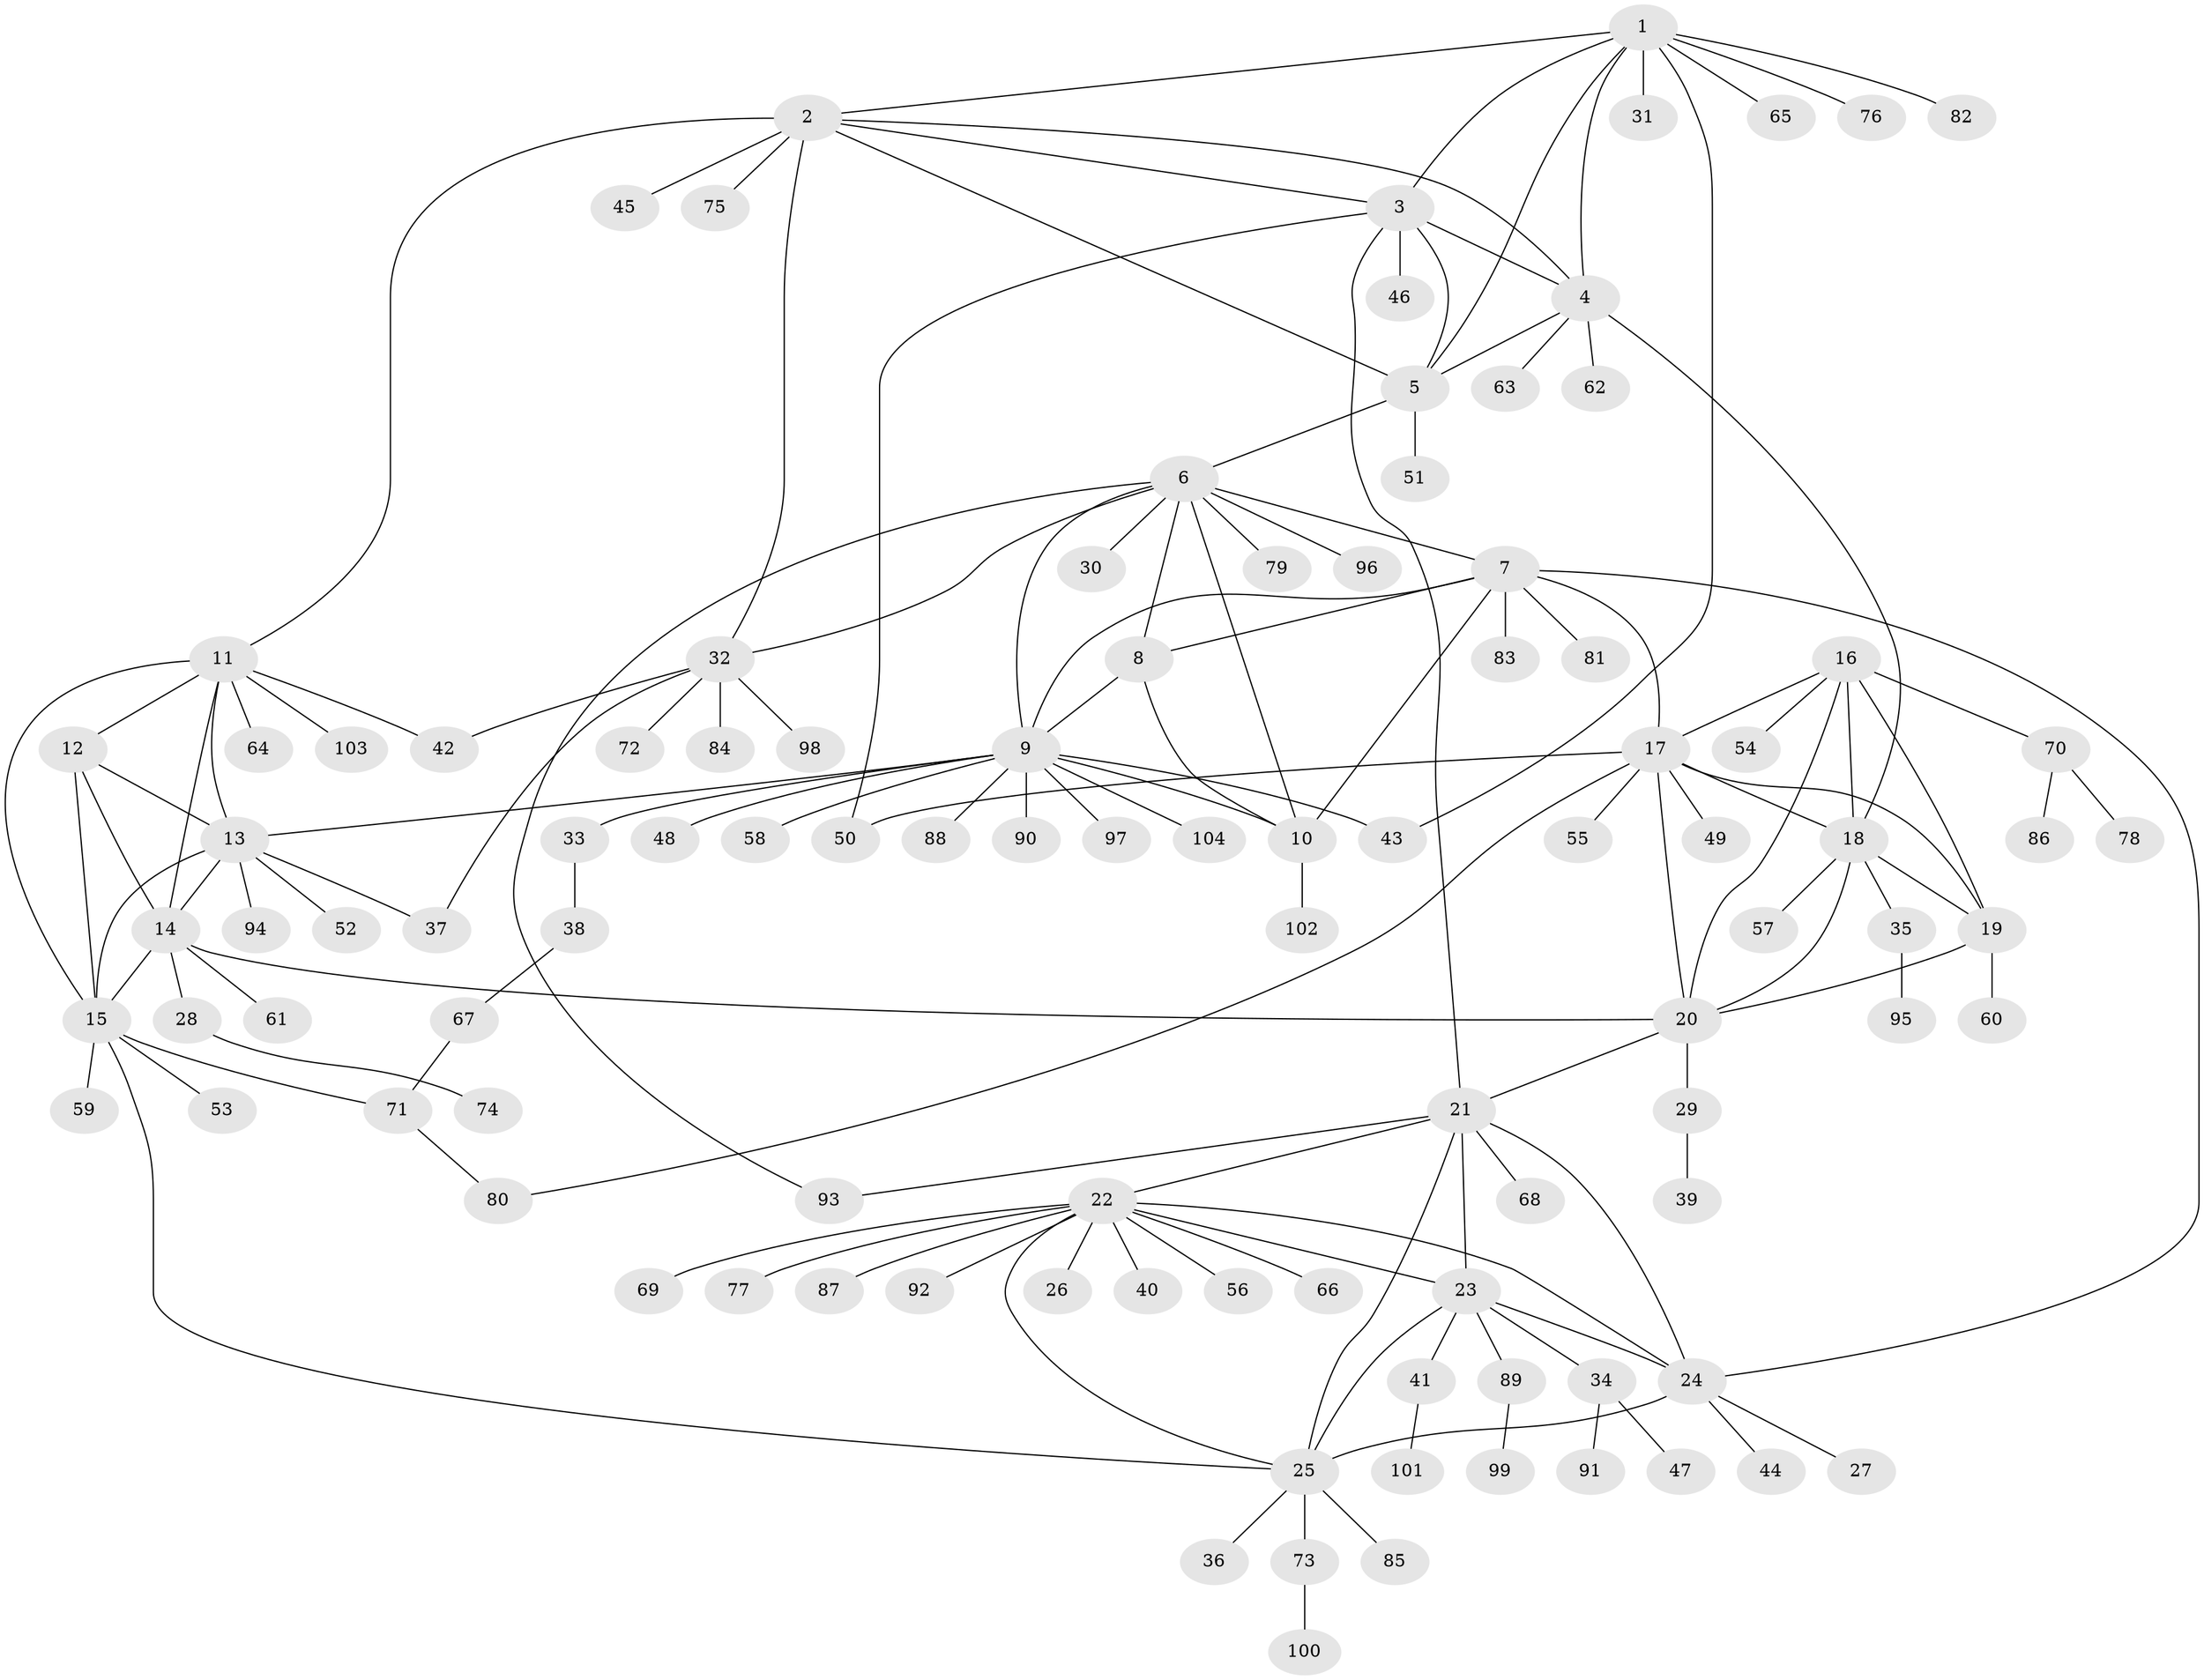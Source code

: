 // Generated by graph-tools (version 1.1) at 2025/11/02/27/25 16:11:35]
// undirected, 104 vertices, 147 edges
graph export_dot {
graph [start="1"]
  node [color=gray90,style=filled];
  1;
  2;
  3;
  4;
  5;
  6;
  7;
  8;
  9;
  10;
  11;
  12;
  13;
  14;
  15;
  16;
  17;
  18;
  19;
  20;
  21;
  22;
  23;
  24;
  25;
  26;
  27;
  28;
  29;
  30;
  31;
  32;
  33;
  34;
  35;
  36;
  37;
  38;
  39;
  40;
  41;
  42;
  43;
  44;
  45;
  46;
  47;
  48;
  49;
  50;
  51;
  52;
  53;
  54;
  55;
  56;
  57;
  58;
  59;
  60;
  61;
  62;
  63;
  64;
  65;
  66;
  67;
  68;
  69;
  70;
  71;
  72;
  73;
  74;
  75;
  76;
  77;
  78;
  79;
  80;
  81;
  82;
  83;
  84;
  85;
  86;
  87;
  88;
  89;
  90;
  91;
  92;
  93;
  94;
  95;
  96;
  97;
  98;
  99;
  100;
  101;
  102;
  103;
  104;
  1 -- 2;
  1 -- 3;
  1 -- 4;
  1 -- 5;
  1 -- 31;
  1 -- 43;
  1 -- 65;
  1 -- 76;
  1 -- 82;
  2 -- 3;
  2 -- 4;
  2 -- 5;
  2 -- 11;
  2 -- 32;
  2 -- 45;
  2 -- 75;
  3 -- 4;
  3 -- 5;
  3 -- 21;
  3 -- 46;
  3 -- 50;
  4 -- 5;
  4 -- 18;
  4 -- 62;
  4 -- 63;
  5 -- 6;
  5 -- 51;
  6 -- 7;
  6 -- 8;
  6 -- 9;
  6 -- 10;
  6 -- 30;
  6 -- 32;
  6 -- 79;
  6 -- 93;
  6 -- 96;
  7 -- 8;
  7 -- 9;
  7 -- 10;
  7 -- 17;
  7 -- 24;
  7 -- 81;
  7 -- 83;
  8 -- 9;
  8 -- 10;
  9 -- 10;
  9 -- 13;
  9 -- 33;
  9 -- 43;
  9 -- 48;
  9 -- 58;
  9 -- 88;
  9 -- 90;
  9 -- 97;
  9 -- 104;
  10 -- 102;
  11 -- 12;
  11 -- 13;
  11 -- 14;
  11 -- 15;
  11 -- 42;
  11 -- 64;
  11 -- 103;
  12 -- 13;
  12 -- 14;
  12 -- 15;
  13 -- 14;
  13 -- 15;
  13 -- 37;
  13 -- 52;
  13 -- 94;
  14 -- 15;
  14 -- 20;
  14 -- 28;
  14 -- 61;
  15 -- 25;
  15 -- 53;
  15 -- 59;
  15 -- 71;
  16 -- 17;
  16 -- 18;
  16 -- 19;
  16 -- 20;
  16 -- 54;
  16 -- 70;
  17 -- 18;
  17 -- 19;
  17 -- 20;
  17 -- 49;
  17 -- 50;
  17 -- 55;
  17 -- 80;
  18 -- 19;
  18 -- 20;
  18 -- 35;
  18 -- 57;
  19 -- 20;
  19 -- 60;
  20 -- 21;
  20 -- 29;
  21 -- 22;
  21 -- 23;
  21 -- 24;
  21 -- 25;
  21 -- 68;
  21 -- 93;
  22 -- 23;
  22 -- 24;
  22 -- 25;
  22 -- 26;
  22 -- 40;
  22 -- 56;
  22 -- 66;
  22 -- 69;
  22 -- 77;
  22 -- 87;
  22 -- 92;
  23 -- 24;
  23 -- 25;
  23 -- 34;
  23 -- 41;
  23 -- 89;
  24 -- 25;
  24 -- 27;
  24 -- 44;
  25 -- 36;
  25 -- 73;
  25 -- 85;
  28 -- 74;
  29 -- 39;
  32 -- 37;
  32 -- 42;
  32 -- 72;
  32 -- 84;
  32 -- 98;
  33 -- 38;
  34 -- 47;
  34 -- 91;
  35 -- 95;
  38 -- 67;
  41 -- 101;
  67 -- 71;
  70 -- 78;
  70 -- 86;
  71 -- 80;
  73 -- 100;
  89 -- 99;
}
